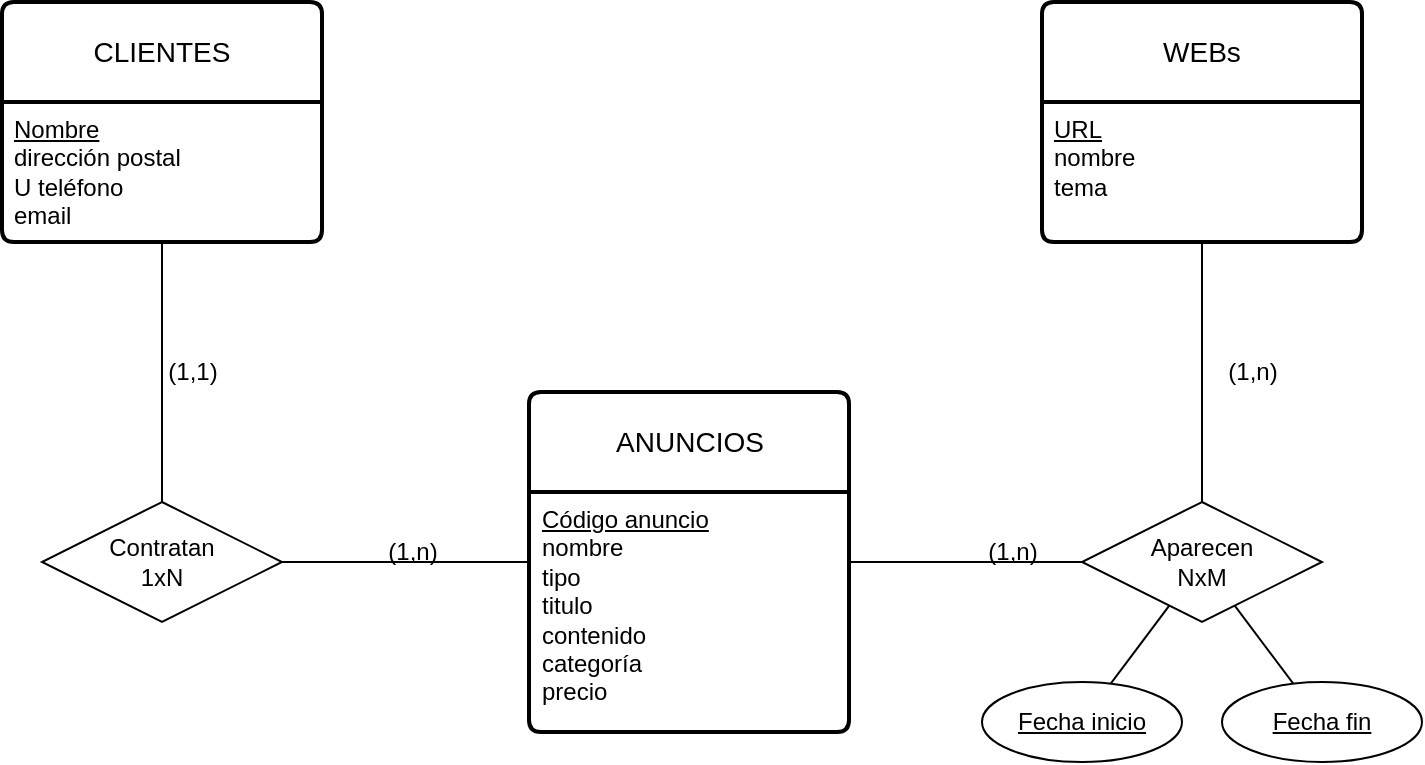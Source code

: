 <mxfile version="22.0.4" type="device">
  <diagram name="Página-1" id="TwwYditzxVmkyZfaOa1I">
    <mxGraphModel dx="1032" dy="786" grid="1" gridSize="10" guides="1" tooltips="1" connect="1" arrows="1" fold="1" page="1" pageScale="1" pageWidth="827" pageHeight="1169" math="0" shadow="0">
      <root>
        <mxCell id="0" />
        <mxCell id="1" parent="0" />
        <mxCell id="ve6bu31-sTPrHwYfbLzR-3" value="CLIENTES" style="swimlane;childLayout=stackLayout;horizontal=1;startSize=50;horizontalStack=0;rounded=1;fontSize=14;fontStyle=0;strokeWidth=2;resizeParent=0;resizeLast=1;shadow=0;dashed=0;align=center;arcSize=4;whiteSpace=wrap;html=1;" vertex="1" parent="1">
          <mxGeometry x="40" y="120" width="160" height="120" as="geometry" />
        </mxCell>
        <mxCell id="ve6bu31-sTPrHwYfbLzR-4" value="&lt;u&gt;Nombre&lt;/u&gt;&lt;br&gt;dirección postal&lt;br&gt;U teléfono&lt;br&gt;email" style="align=left;strokeColor=none;fillColor=none;spacingLeft=4;fontSize=12;verticalAlign=top;resizable=0;rotatable=0;part=1;html=1;" vertex="1" parent="ve6bu31-sTPrHwYfbLzR-3">
          <mxGeometry y="50" width="160" height="70" as="geometry" />
        </mxCell>
        <mxCell id="ve6bu31-sTPrHwYfbLzR-5" value="ANUNCIOS" style="swimlane;childLayout=stackLayout;horizontal=1;startSize=50;horizontalStack=0;rounded=1;fontSize=14;fontStyle=0;strokeWidth=2;resizeParent=0;resizeLast=1;shadow=0;dashed=0;align=center;arcSize=4;whiteSpace=wrap;html=1;" vertex="1" parent="1">
          <mxGeometry x="303.5" y="315" width="160" height="170" as="geometry" />
        </mxCell>
        <mxCell id="ve6bu31-sTPrHwYfbLzR-6" value="&lt;u&gt;Código anuncio&lt;br&gt;&lt;/u&gt;nombre&lt;br&gt;tipo&lt;br&gt;titulo&lt;br&gt;contenido&lt;br&gt;categoría&lt;br&gt;precio" style="align=left;strokeColor=none;fillColor=none;spacingLeft=4;fontSize=12;verticalAlign=top;resizable=0;rotatable=0;part=1;html=1;" vertex="1" parent="ve6bu31-sTPrHwYfbLzR-5">
          <mxGeometry y="50" width="160" height="120" as="geometry" />
        </mxCell>
        <mxCell id="ve6bu31-sTPrHwYfbLzR-7" value="WEBs" style="swimlane;childLayout=stackLayout;horizontal=1;startSize=50;horizontalStack=0;rounded=1;fontSize=14;fontStyle=0;strokeWidth=2;resizeParent=0;resizeLast=1;shadow=0;dashed=0;align=center;arcSize=4;whiteSpace=wrap;html=1;" vertex="1" parent="1">
          <mxGeometry x="560" y="120" width="160" height="120" as="geometry" />
        </mxCell>
        <mxCell id="ve6bu31-sTPrHwYfbLzR-23" value="&lt;u&gt;URL&lt;br&gt;&lt;/u&gt;nombre&lt;br&gt;tema" style="align=left;strokeColor=none;fillColor=none;spacingLeft=4;fontSize=12;verticalAlign=top;resizable=0;rotatable=0;part=1;html=1;" vertex="1" parent="ve6bu31-sTPrHwYfbLzR-7">
          <mxGeometry y="50" width="160" height="70" as="geometry" />
        </mxCell>
        <mxCell id="ve6bu31-sTPrHwYfbLzR-9" value="" style="endArrow=none;html=1;rounded=0;" edge="1" parent="1" source="ve6bu31-sTPrHwYfbLzR-11" target="ve6bu31-sTPrHwYfbLzR-5">
          <mxGeometry relative="1" as="geometry">
            <mxPoint x="330" y="400" as="sourcePoint" />
            <mxPoint x="490" y="400" as="targetPoint" />
          </mxGeometry>
        </mxCell>
        <mxCell id="ve6bu31-sTPrHwYfbLzR-10" value="" style="endArrow=none;html=1;rounded=0;" edge="1" parent="1" source="ve6bu31-sTPrHwYfbLzR-14" target="ve6bu31-sTPrHwYfbLzR-7">
          <mxGeometry relative="1" as="geometry">
            <mxPoint x="300" y="400" as="sourcePoint" />
            <mxPoint x="460" y="400" as="targetPoint" />
          </mxGeometry>
        </mxCell>
        <mxCell id="ve6bu31-sTPrHwYfbLzR-12" value="" style="endArrow=none;html=1;rounded=0;" edge="1" parent="1" source="ve6bu31-sTPrHwYfbLzR-3" target="ve6bu31-sTPrHwYfbLzR-11">
          <mxGeometry relative="1" as="geometry">
            <mxPoint x="170" y="400" as="sourcePoint" />
            <mxPoint x="334" y="400" as="targetPoint" />
          </mxGeometry>
        </mxCell>
        <mxCell id="ve6bu31-sTPrHwYfbLzR-11" value="Contratan&lt;br&gt;1xN" style="shape=rhombus;perimeter=rhombusPerimeter;whiteSpace=wrap;html=1;align=center;" vertex="1" parent="1">
          <mxGeometry x="60" y="370" width="120" height="60" as="geometry" />
        </mxCell>
        <mxCell id="ve6bu31-sTPrHwYfbLzR-13" value="" style="endArrow=none;html=1;rounded=0;" edge="1" parent="1" source="ve6bu31-sTPrHwYfbLzR-5" target="ve6bu31-sTPrHwYfbLzR-14">
          <mxGeometry relative="1" as="geometry">
            <mxPoint x="464" y="400" as="sourcePoint" />
            <mxPoint x="630" y="400" as="targetPoint" />
          </mxGeometry>
        </mxCell>
        <mxCell id="ve6bu31-sTPrHwYfbLzR-14" value="Aparecen&lt;br&gt;NxM" style="shape=rhombus;perimeter=rhombusPerimeter;whiteSpace=wrap;html=1;align=center;" vertex="1" parent="1">
          <mxGeometry x="580" y="370" width="120" height="60" as="geometry" />
        </mxCell>
        <mxCell id="ve6bu31-sTPrHwYfbLzR-15" value="(1,1)" style="text;html=1;align=center;verticalAlign=middle;resizable=0;points=[];autosize=1;strokeColor=none;fillColor=none;" vertex="1" parent="1">
          <mxGeometry x="110" y="290" width="50" height="30" as="geometry" />
        </mxCell>
        <mxCell id="ve6bu31-sTPrHwYfbLzR-16" value="(1,n)" style="text;html=1;align=center;verticalAlign=middle;resizable=0;points=[];autosize=1;strokeColor=none;fillColor=none;" vertex="1" parent="1">
          <mxGeometry x="220" y="380" width="50" height="30" as="geometry" />
        </mxCell>
        <mxCell id="ve6bu31-sTPrHwYfbLzR-17" value="(1,n)" style="text;html=1;align=center;verticalAlign=middle;resizable=0;points=[];autosize=1;strokeColor=none;fillColor=none;" vertex="1" parent="1">
          <mxGeometry x="520" y="380" width="50" height="30" as="geometry" />
        </mxCell>
        <mxCell id="ve6bu31-sTPrHwYfbLzR-18" value="(1,n)" style="text;html=1;align=center;verticalAlign=middle;resizable=0;points=[];autosize=1;strokeColor=none;fillColor=none;" vertex="1" parent="1">
          <mxGeometry x="640" y="290" width="50" height="30" as="geometry" />
        </mxCell>
        <mxCell id="ve6bu31-sTPrHwYfbLzR-19" value="Fecha inicio" style="ellipse;whiteSpace=wrap;html=1;align=center;fontStyle=4;" vertex="1" parent="1">
          <mxGeometry x="530" y="460" width="100" height="40" as="geometry" />
        </mxCell>
        <mxCell id="ve6bu31-sTPrHwYfbLzR-20" value="Fecha fin" style="ellipse;whiteSpace=wrap;html=1;align=center;fontStyle=4;" vertex="1" parent="1">
          <mxGeometry x="650" y="460" width="100" height="40" as="geometry" />
        </mxCell>
        <mxCell id="ve6bu31-sTPrHwYfbLzR-21" value="" style="endArrow=none;html=1;rounded=0;" edge="1" parent="1" source="ve6bu31-sTPrHwYfbLzR-14" target="ve6bu31-sTPrHwYfbLzR-19">
          <mxGeometry relative="1" as="geometry">
            <mxPoint x="300" y="400" as="sourcePoint" />
            <mxPoint x="460" y="400" as="targetPoint" />
          </mxGeometry>
        </mxCell>
        <mxCell id="ve6bu31-sTPrHwYfbLzR-22" value="" style="endArrow=none;html=1;rounded=0;" edge="1" parent="1" source="ve6bu31-sTPrHwYfbLzR-20" target="ve6bu31-sTPrHwYfbLzR-14">
          <mxGeometry relative="1" as="geometry">
            <mxPoint x="670" y="430" as="sourcePoint" />
            <mxPoint x="625" y="477" as="targetPoint" />
          </mxGeometry>
        </mxCell>
      </root>
    </mxGraphModel>
  </diagram>
</mxfile>
